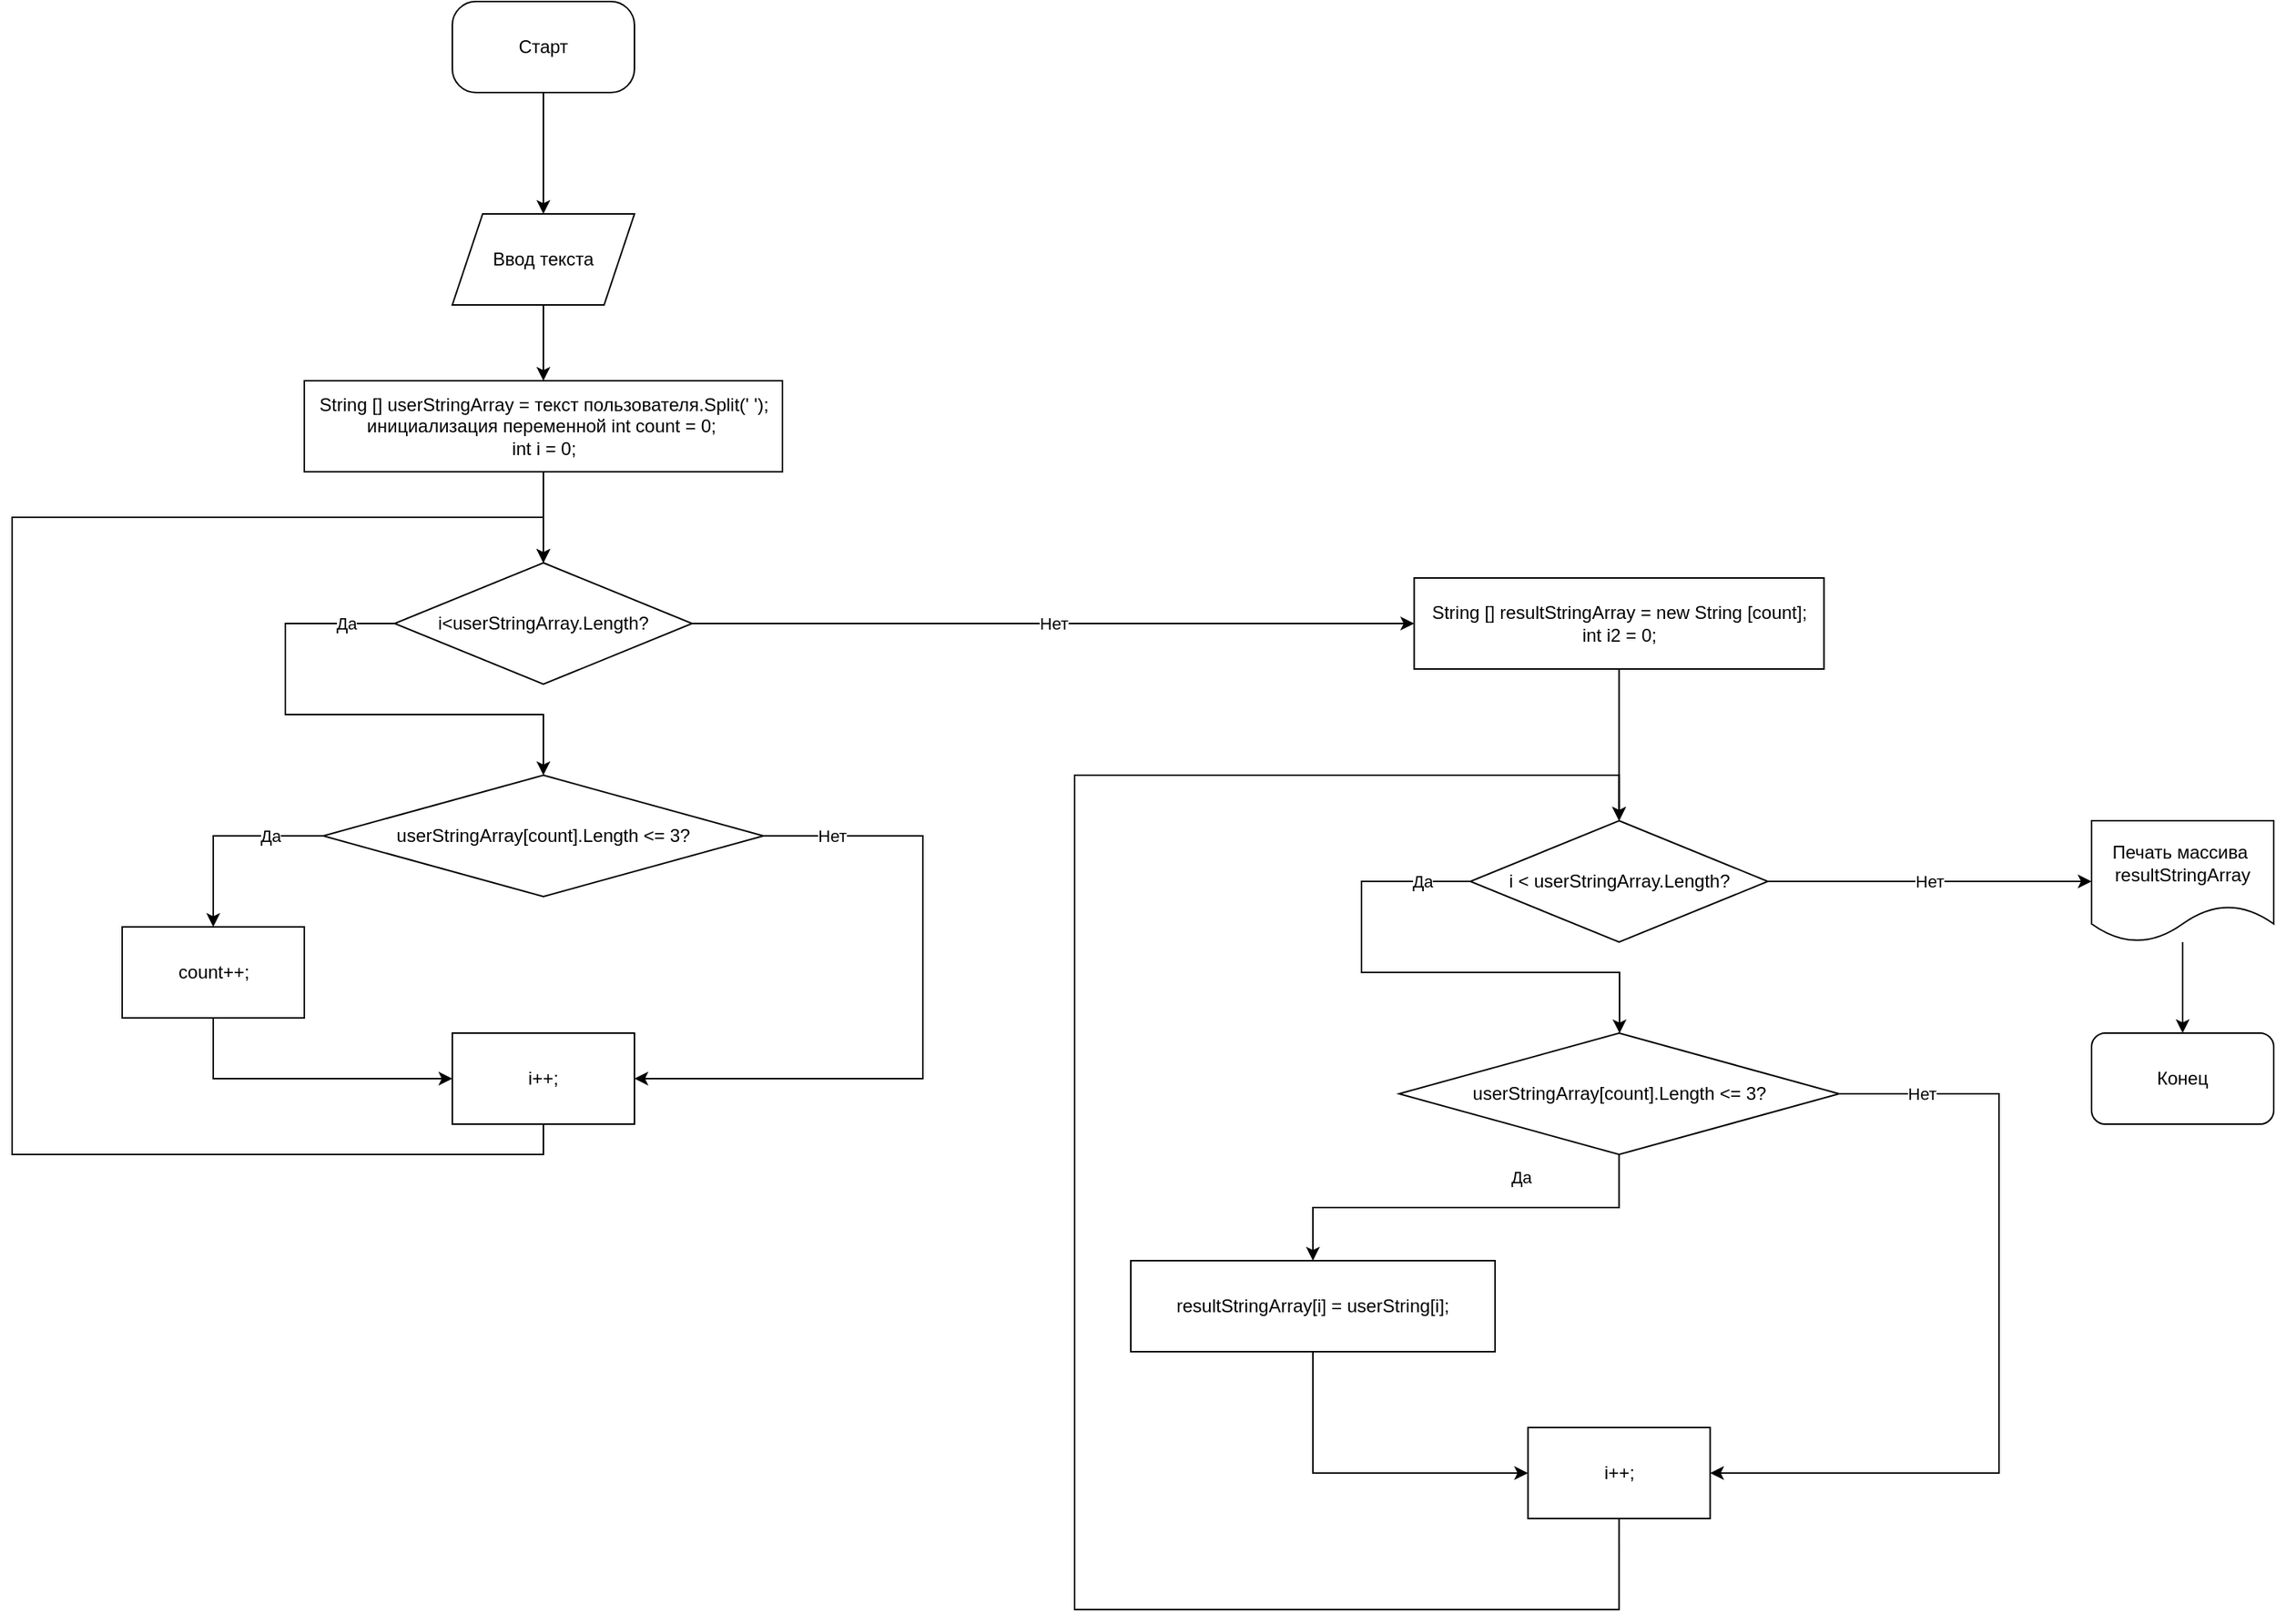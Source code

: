 <mxfile version="20.7.4" type="device"><diagram id="9hPIu4sdE-8GtjleTRnw" name="Страница 1"><mxGraphModel dx="864" dy="516" grid="1" gridSize="10" guides="1" tooltips="1" connect="1" arrows="1" fold="1" page="1" pageScale="1" pageWidth="827" pageHeight="1169" math="0" shadow="0"><root><mxCell id="0"/><mxCell id="1" parent="0"/><mxCell id="CPWV4qcUF-Mr5Ws1z9ty-2" value="" style="edgeStyle=orthogonalEdgeStyle;rounded=0;orthogonalLoop=1;jettySize=auto;html=1;" parent="1" source="9jd0pWNlZ6oTA4POqRbi-2" target="CPWV4qcUF-Mr5Ws1z9ty-1" edge="1"><mxGeometry relative="1" as="geometry"/></mxCell><mxCell id="9jd0pWNlZ6oTA4POqRbi-2" value="Старт" style="rounded=1;whiteSpace=wrap;html=1;arcSize=26;" parent="1" vertex="1"><mxGeometry x="320" y="70" width="120" height="60" as="geometry"/></mxCell><mxCell id="CPWV4qcUF-Mr5Ws1z9ty-4" value="" style="edgeStyle=orthogonalEdgeStyle;rounded=0;orthogonalLoop=1;jettySize=auto;html=1;" parent="1" source="CPWV4qcUF-Mr5Ws1z9ty-1" target="CPWV4qcUF-Mr5Ws1z9ty-3" edge="1"><mxGeometry relative="1" as="geometry"/></mxCell><mxCell id="CPWV4qcUF-Mr5Ws1z9ty-1" value="Ввод текста" style="shape=parallelogram;perimeter=parallelogramPerimeter;whiteSpace=wrap;html=1;fixedSize=1;" parent="1" vertex="1"><mxGeometry x="320" y="210" width="120" height="60" as="geometry"/></mxCell><mxCell id="CPWV4qcUF-Mr5Ws1z9ty-15" value="" style="edgeStyle=orthogonalEdgeStyle;rounded=0;orthogonalLoop=1;jettySize=auto;html=1;" parent="1" source="CPWV4qcUF-Mr5Ws1z9ty-3" target="CPWV4qcUF-Mr5Ws1z9ty-12" edge="1"><mxGeometry relative="1" as="geometry"/></mxCell><mxCell id="CPWV4qcUF-Mr5Ws1z9ty-3" value="String [] userStringArray = текст пользователя.Split(' ');&lt;br&gt;инициализация переменной int count = 0;&amp;nbsp;&lt;br&gt;int i = 0;" style="rounded=0;whiteSpace=wrap;html=1;" parent="1" vertex="1"><mxGeometry x="222.5" y="320" width="315" height="60" as="geometry"/></mxCell><mxCell id="CPWV4qcUF-Mr5Ws1z9ty-8" value="Да" style="edgeStyle=orthogonalEdgeStyle;rounded=0;orthogonalLoop=1;jettySize=auto;html=1;entryX=0.5;entryY=0;entryDx=0;entryDy=0;" parent="1" source="CPWV4qcUF-Mr5Ws1z9ty-6" target="CPWV4qcUF-Mr5Ws1z9ty-7" edge="1"><mxGeometry x="-0.472" relative="1" as="geometry"><mxPoint as="offset"/></mxGeometry></mxCell><mxCell id="CPWV4qcUF-Mr5Ws1z9ty-11" value="Нет" style="edgeStyle=orthogonalEdgeStyle;rounded=0;orthogonalLoop=1;jettySize=auto;html=1;entryX=1;entryY=0.5;entryDx=0;entryDy=0;exitX=1;exitY=0.5;exitDx=0;exitDy=0;" parent="1" source="CPWV4qcUF-Mr5Ws1z9ty-6" target="CPWV4qcUF-Mr5Ws1z9ty-9" edge="1"><mxGeometry x="-0.802" relative="1" as="geometry"><Array as="points"><mxPoint x="630" y="620"/><mxPoint x="630" y="780"/></Array><mxPoint as="offset"/></mxGeometry></mxCell><mxCell id="CPWV4qcUF-Mr5Ws1z9ty-6" value="userStringArray[count].Length &amp;lt;= 3?" style="rhombus;whiteSpace=wrap;html=1;" parent="1" vertex="1"><mxGeometry x="235" y="580" width="290" height="80" as="geometry"/></mxCell><mxCell id="CPWV4qcUF-Mr5Ws1z9ty-10" style="edgeStyle=orthogonalEdgeStyle;rounded=0;orthogonalLoop=1;jettySize=auto;html=1;entryX=0;entryY=0.5;entryDx=0;entryDy=0;exitX=0.5;exitY=1;exitDx=0;exitDy=0;" parent="1" source="CPWV4qcUF-Mr5Ws1z9ty-7" target="CPWV4qcUF-Mr5Ws1z9ty-9" edge="1"><mxGeometry relative="1" as="geometry"/></mxCell><mxCell id="CPWV4qcUF-Mr5Ws1z9ty-7" value="count++;" style="rounded=0;whiteSpace=wrap;html=1;" parent="1" vertex="1"><mxGeometry x="102.5" y="680" width="120" height="60" as="geometry"/></mxCell><mxCell id="CPWV4qcUF-Mr5Ws1z9ty-14" style="edgeStyle=orthogonalEdgeStyle;rounded=0;orthogonalLoop=1;jettySize=auto;html=1;entryX=0.5;entryY=0;entryDx=0;entryDy=0;" parent="1" source="CPWV4qcUF-Mr5Ws1z9ty-9" target="CPWV4qcUF-Mr5Ws1z9ty-12" edge="1"><mxGeometry relative="1" as="geometry"><mxPoint x="30" y="412" as="targetPoint"/><Array as="points"><mxPoint x="380" y="830"/><mxPoint x="30" y="830"/><mxPoint x="30" y="410"/><mxPoint x="380" y="410"/></Array></mxGeometry></mxCell><mxCell id="CPWV4qcUF-Mr5Ws1z9ty-9" value="i++;" style="rounded=0;whiteSpace=wrap;html=1;" parent="1" vertex="1"><mxGeometry x="320" y="750" width="120" height="60" as="geometry"/></mxCell><mxCell id="CPWV4qcUF-Mr5Ws1z9ty-13" value="Да" style="edgeStyle=orthogonalEdgeStyle;rounded=0;orthogonalLoop=1;jettySize=auto;html=1;exitX=0;exitY=0.5;exitDx=0;exitDy=0;" parent="1" source="CPWV4qcUF-Mr5Ws1z9ty-12" target="CPWV4qcUF-Mr5Ws1z9ty-6" edge="1"><mxGeometry x="-0.813" relative="1" as="geometry"><Array as="points"><mxPoint x="210" y="480"/><mxPoint x="210" y="540"/><mxPoint x="380" y="540"/></Array><mxPoint as="offset"/></mxGeometry></mxCell><mxCell id="CPWV4qcUF-Mr5Ws1z9ty-17" value="Нет" style="edgeStyle=orthogonalEdgeStyle;rounded=0;orthogonalLoop=1;jettySize=auto;html=1;entryX=0;entryY=0.5;entryDx=0;entryDy=0;" parent="1" source="CPWV4qcUF-Mr5Ws1z9ty-12" target="CPWV4qcUF-Mr5Ws1z9ty-16" edge="1"><mxGeometry relative="1" as="geometry"><mxPoint x="500" y="480" as="targetPoint"/></mxGeometry></mxCell><mxCell id="CPWV4qcUF-Mr5Ws1z9ty-12" value="i&amp;lt;userStringArray.Length?" style="rhombus;whiteSpace=wrap;html=1;" parent="1" vertex="1"><mxGeometry x="282" y="440" width="196" height="80" as="geometry"/></mxCell><mxCell id="CPWV4qcUF-Mr5Ws1z9ty-26" value="" style="edgeStyle=orthogonalEdgeStyle;rounded=0;orthogonalLoop=1;jettySize=auto;html=1;" parent="1" source="CPWV4qcUF-Mr5Ws1z9ty-16" target="CPWV4qcUF-Mr5Ws1z9ty-25" edge="1"><mxGeometry relative="1" as="geometry"/></mxCell><mxCell id="CPWV4qcUF-Mr5Ws1z9ty-16" value="String [] resultStringArray = new String [count];&lt;br&gt;int i2 = 0;" style="rounded=0;whiteSpace=wrap;html=1;" parent="1" vertex="1"><mxGeometry x="953.71" y="450" width="270" height="60" as="geometry"/></mxCell><mxCell id="CPWV4qcUF-Mr5Ws1z9ty-18" value="Да" style="edgeStyle=orthogonalEdgeStyle;rounded=0;orthogonalLoop=1;jettySize=auto;html=1;entryX=0.5;entryY=0;entryDx=0;entryDy=0;" parent="1" source="CPWV4qcUF-Mr5Ws1z9ty-20" target="CPWV4qcUF-Mr5Ws1z9ty-22" edge="1"><mxGeometry x="-0.265" y="-20" relative="1" as="geometry"><mxPoint as="offset"/></mxGeometry></mxCell><mxCell id="CPWV4qcUF-Mr5Ws1z9ty-19" value="Нет" style="edgeStyle=orthogonalEdgeStyle;rounded=0;orthogonalLoop=1;jettySize=auto;html=1;entryX=1;entryY=0.5;entryDx=0;entryDy=0;exitX=1;exitY=0.5;exitDx=0;exitDy=0;" parent="1" source="CPWV4qcUF-Mr5Ws1z9ty-20" target="CPWV4qcUF-Mr5Ws1z9ty-23" edge="1"><mxGeometry x="-0.802" relative="1" as="geometry"><Array as="points"><mxPoint x="1339" y="790"/><mxPoint x="1339" y="1040"/></Array><mxPoint as="offset"/></mxGeometry></mxCell><mxCell id="CPWV4qcUF-Mr5Ws1z9ty-20" value="userStringArray[count].Length &amp;lt;= 3?" style="rhombus;whiteSpace=wrap;html=1;" parent="1" vertex="1"><mxGeometry x="943.71" y="750" width="290" height="80" as="geometry"/></mxCell><mxCell id="CPWV4qcUF-Mr5Ws1z9ty-21" style="edgeStyle=orthogonalEdgeStyle;rounded=0;orthogonalLoop=1;jettySize=auto;html=1;entryX=0;entryY=0.5;entryDx=0;entryDy=0;exitX=0.5;exitY=1;exitDx=0;exitDy=0;" parent="1" source="CPWV4qcUF-Mr5Ws1z9ty-22" target="CPWV4qcUF-Mr5Ws1z9ty-23" edge="1"><mxGeometry relative="1" as="geometry"/></mxCell><mxCell id="CPWV4qcUF-Mr5Ws1z9ty-22" value="resultStringArray[i] = userString[i];" style="rounded=0;whiteSpace=wrap;html=1;" parent="1" vertex="1"><mxGeometry x="767" y="900" width="240" height="60" as="geometry"/></mxCell><mxCell id="CPWV4qcUF-Mr5Ws1z9ty-27" style="edgeStyle=orthogonalEdgeStyle;rounded=0;orthogonalLoop=1;jettySize=auto;html=1;exitX=0.5;exitY=1;exitDx=0;exitDy=0;entryX=0.5;entryY=0;entryDx=0;entryDy=0;" parent="1" source="CPWV4qcUF-Mr5Ws1z9ty-23" target="CPWV4qcUF-Mr5Ws1z9ty-25" edge="1"><mxGeometry relative="1" as="geometry"><mxPoint x="890" y="610" as="targetPoint"/><Array as="points"><mxPoint x="1089" y="1130"/><mxPoint x="730" y="1130"/><mxPoint x="730" y="580"/><mxPoint x="1089" y="580"/></Array></mxGeometry></mxCell><mxCell id="CPWV4qcUF-Mr5Ws1z9ty-23" value="i++;" style="rounded=0;whiteSpace=wrap;html=1;" parent="1" vertex="1"><mxGeometry x="1028.71" y="1010" width="120" height="60" as="geometry"/></mxCell><mxCell id="CPWV4qcUF-Mr5Ws1z9ty-24" value="Да" style="edgeStyle=orthogonalEdgeStyle;rounded=0;orthogonalLoop=1;jettySize=auto;html=1;exitX=0;exitY=0.5;exitDx=0;exitDy=0;" parent="1" source="CPWV4qcUF-Mr5Ws1z9ty-25" target="CPWV4qcUF-Mr5Ws1z9ty-20" edge="1"><mxGeometry x="-0.813" relative="1" as="geometry"><Array as="points"><mxPoint x="919" y="650"/><mxPoint x="919" y="710"/><mxPoint x="1089" y="710"/></Array><mxPoint as="offset"/></mxGeometry></mxCell><mxCell id="CPWV4qcUF-Mr5Ws1z9ty-29" value="Нет" style="edgeStyle=orthogonalEdgeStyle;rounded=0;orthogonalLoop=1;jettySize=auto;html=1;" parent="1" source="CPWV4qcUF-Mr5Ws1z9ty-25" target="CPWV4qcUF-Mr5Ws1z9ty-28" edge="1"><mxGeometry relative="1" as="geometry"/></mxCell><mxCell id="CPWV4qcUF-Mr5Ws1z9ty-25" value="i &amp;lt; userStringArray.Length?" style="rhombus;whiteSpace=wrap;html=1;" parent="1" vertex="1"><mxGeometry x="990.71" y="610" width="196" height="80" as="geometry"/></mxCell><mxCell id="CPWV4qcUF-Mr5Ws1z9ty-31" value="" style="edgeStyle=orthogonalEdgeStyle;rounded=0;orthogonalLoop=1;jettySize=auto;html=1;" parent="1" source="CPWV4qcUF-Mr5Ws1z9ty-28" target="CPWV4qcUF-Mr5Ws1z9ty-30" edge="1"><mxGeometry relative="1" as="geometry"/></mxCell><mxCell id="CPWV4qcUF-Mr5Ws1z9ty-28" value="Печать массива&amp;nbsp; resultStringArray" style="shape=document;whiteSpace=wrap;html=1;boundedLbl=1;" parent="1" vertex="1"><mxGeometry x="1400" y="610" width="120" height="80" as="geometry"/></mxCell><mxCell id="CPWV4qcUF-Mr5Ws1z9ty-30" value="Конец" style="rounded=1;whiteSpace=wrap;html=1;" parent="1" vertex="1"><mxGeometry x="1400" y="750" width="120" height="60" as="geometry"/></mxCell></root></mxGraphModel></diagram></mxfile>